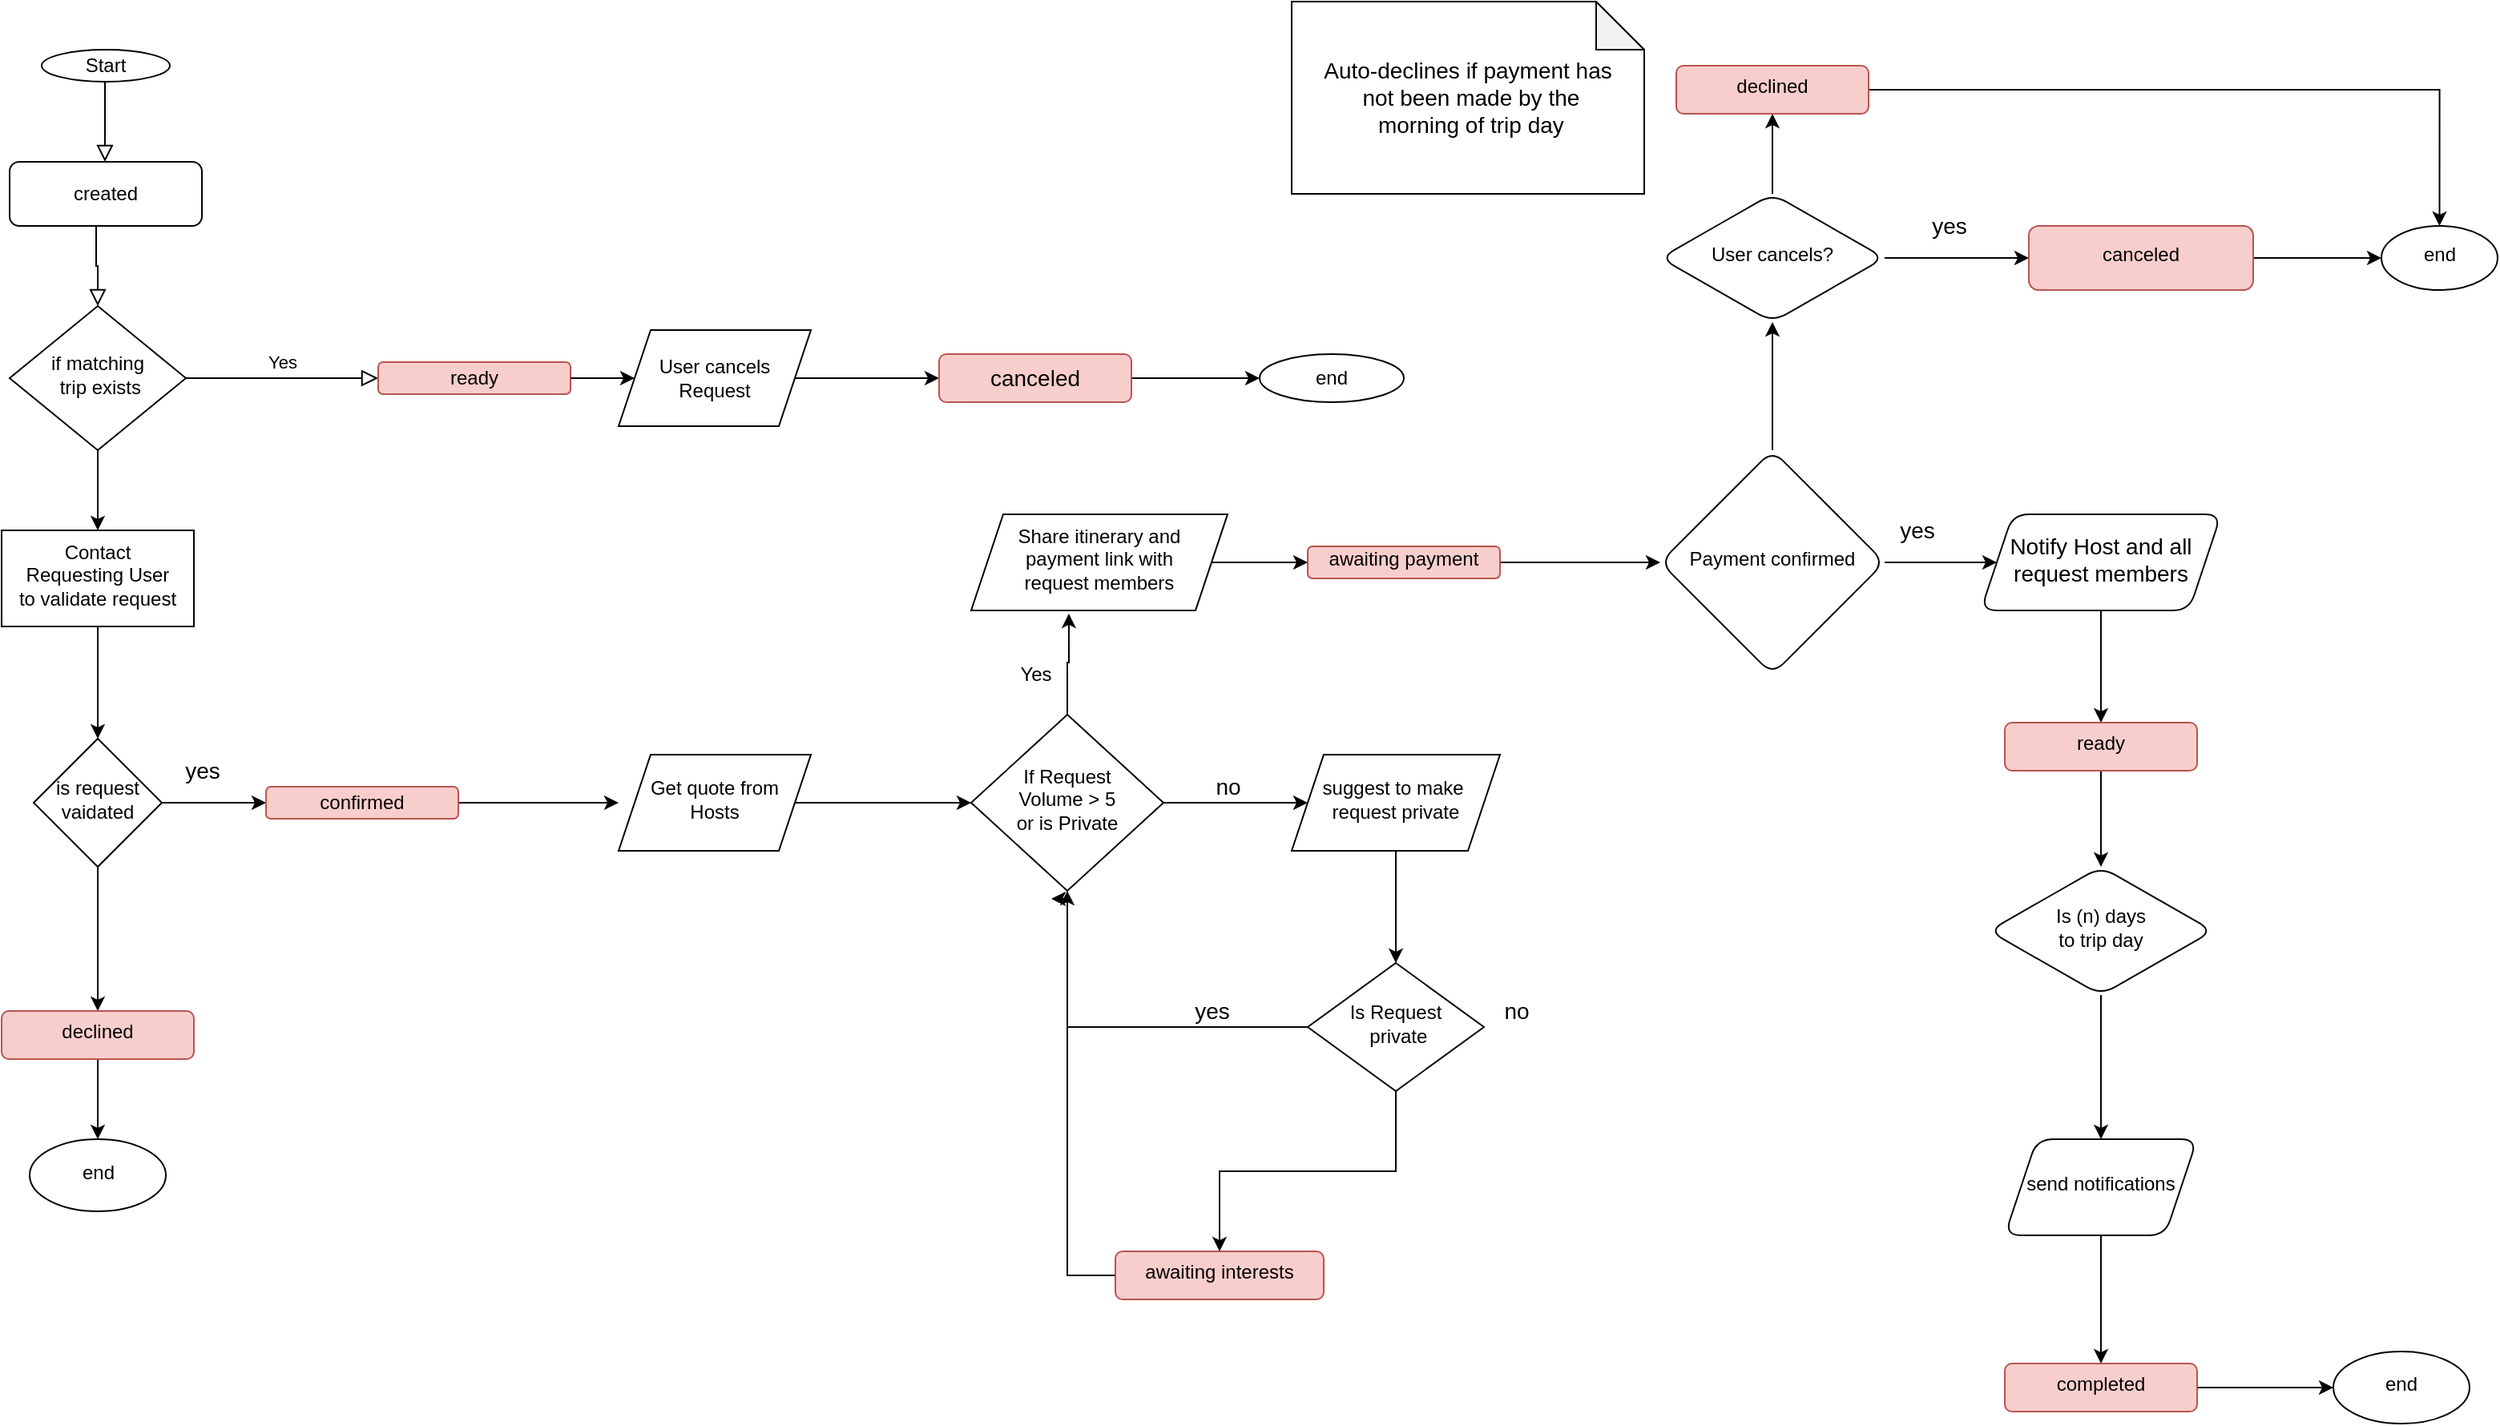 <mxfile version="20.3.0" type="github"><diagram id="C5RBs43oDa-KdzZeNtuy" name="Page-1"><mxGraphModel dx="2262" dy="2633" grid="1" gridSize="10" guides="1" tooltips="1" connect="1" arrows="1" fold="1" page="1" pageScale="1" pageWidth="827" pageHeight="1169" math="0" shadow="0"><root><mxCell id="WIyWlLk6GJQsqaUBKTNV-0"/><mxCell id="WIyWlLk6GJQsqaUBKTNV-1" parent="WIyWlLk6GJQsqaUBKTNV-0"/><mxCell id="WIyWlLk6GJQsqaUBKTNV-2" value="" style="rounded=0;html=1;jettySize=auto;orthogonalLoop=1;fontSize=11;endArrow=block;endFill=0;endSize=8;strokeWidth=1;shadow=0;labelBackgroundColor=none;edgeStyle=orthogonalEdgeStyle;entryX=0.5;entryY=0;entryDx=0;entryDy=0;exitX=0.45;exitY=0.975;exitDx=0;exitDy=0;exitPerimeter=0;" parent="WIyWlLk6GJQsqaUBKTNV-1" source="WIyWlLk6GJQsqaUBKTNV-3" target="WIyWlLk6GJQsqaUBKTNV-6" edge="1"><mxGeometry relative="1" as="geometry"/></mxCell><mxCell id="WIyWlLk6GJQsqaUBKTNV-3" value="created" style="rounded=1;whiteSpace=wrap;html=1;fontSize=12;glass=0;strokeWidth=1;shadow=0;" parent="WIyWlLk6GJQsqaUBKTNV-1" vertex="1"><mxGeometry x="390" y="-920" width="120" height="40" as="geometry"/></mxCell><mxCell id="WIyWlLk6GJQsqaUBKTNV-5" value="Yes" style="edgeStyle=orthogonalEdgeStyle;rounded=0;html=1;jettySize=auto;orthogonalLoop=1;fontSize=11;endArrow=block;endFill=0;endSize=8;strokeWidth=1;shadow=0;labelBackgroundColor=none;" parent="WIyWlLk6GJQsqaUBKTNV-1" source="WIyWlLk6GJQsqaUBKTNV-6" target="WIyWlLk6GJQsqaUBKTNV-7" edge="1"><mxGeometry y="10" relative="1" as="geometry"><mxPoint as="offset"/></mxGeometry></mxCell><mxCell id="RHvp4mBdb9PRoRTA0MD8-8" value="" style="edgeStyle=orthogonalEdgeStyle;rounded=0;orthogonalLoop=1;jettySize=auto;html=1;" parent="WIyWlLk6GJQsqaUBKTNV-1" source="WIyWlLk6GJQsqaUBKTNV-6" target="RHvp4mBdb9PRoRTA0MD8-7" edge="1"><mxGeometry relative="1" as="geometry"/></mxCell><mxCell id="WIyWlLk6GJQsqaUBKTNV-6" value="if matching&lt;br&gt;&amp;nbsp;trip exists" style="rhombus;whiteSpace=wrap;html=1;shadow=0;fontFamily=Helvetica;fontSize=12;align=center;strokeWidth=1;spacing=6;spacingTop=-4;" parent="WIyWlLk6GJQsqaUBKTNV-1" vertex="1"><mxGeometry x="390" y="-830" width="110" height="90" as="geometry"/></mxCell><mxCell id="WIyWlLk6GJQsqaUBKTNV-7" value="ready" style="rounded=1;whiteSpace=wrap;html=1;fontSize=12;glass=0;strokeWidth=1;shadow=0;fillColor=#f8cecc;strokeColor=#b85450;" parent="WIyWlLk6GJQsqaUBKTNV-1" vertex="1"><mxGeometry x="620" y="-795" width="120" height="20" as="geometry"/></mxCell><mxCell id="RHvp4mBdb9PRoRTA0MD8-0" value="Start" style="ellipse;whiteSpace=wrap;html=1;" parent="WIyWlLk6GJQsqaUBKTNV-1" vertex="1"><mxGeometry x="410" y="-990" width="80" height="20" as="geometry"/></mxCell><mxCell id="RHvp4mBdb9PRoRTA0MD8-1" value="" style="rounded=0;html=1;jettySize=auto;orthogonalLoop=1;fontSize=11;endArrow=block;endFill=0;endSize=8;strokeWidth=1;shadow=0;labelBackgroundColor=none;edgeStyle=orthogonalEdgeStyle;" parent="WIyWlLk6GJQsqaUBKTNV-1" edge="1"><mxGeometry relative="1" as="geometry"><mxPoint x="449.5" y="-970" as="sourcePoint"/><mxPoint x="449.5" y="-920" as="targetPoint"/></mxGeometry></mxCell><mxCell id="RHvp4mBdb9PRoRTA0MD8-73" value="" style="edgeStyle=orthogonalEdgeStyle;rounded=0;orthogonalLoop=1;jettySize=auto;html=1;fontSize=14;" parent="WIyWlLk6GJQsqaUBKTNV-1" source="RHvp4mBdb9PRoRTA0MD8-4" target="RHvp4mBdb9PRoRTA0MD8-72" edge="1"><mxGeometry relative="1" as="geometry"/></mxCell><mxCell id="RHvp4mBdb9PRoRTA0MD8-4" value="User cancels&lt;br&gt;Request" style="shape=parallelogram;perimeter=parallelogramPerimeter;whiteSpace=wrap;html=1;fixedSize=1;" parent="WIyWlLk6GJQsqaUBKTNV-1" vertex="1"><mxGeometry x="770" y="-815" width="120" height="60" as="geometry"/></mxCell><mxCell id="RHvp4mBdb9PRoRTA0MD8-5" value="" style="endArrow=classic;html=1;rounded=0;entryX=0;entryY=0.5;entryDx=0;entryDy=0;" parent="WIyWlLk6GJQsqaUBKTNV-1" source="WIyWlLk6GJQsqaUBKTNV-7" target="RHvp4mBdb9PRoRTA0MD8-4" edge="1"><mxGeometry width="50" height="50" relative="1" as="geometry"><mxPoint x="740" y="-735" as="sourcePoint"/><mxPoint x="810.711" y="-785" as="targetPoint"/></mxGeometry></mxCell><mxCell id="RHvp4mBdb9PRoRTA0MD8-10" value="" style="edgeStyle=orthogonalEdgeStyle;rounded=0;orthogonalLoop=1;jettySize=auto;html=1;" parent="WIyWlLk6GJQsqaUBKTNV-1" source="RHvp4mBdb9PRoRTA0MD8-7" target="RHvp4mBdb9PRoRTA0MD8-9" edge="1"><mxGeometry relative="1" as="geometry"/></mxCell><mxCell id="RHvp4mBdb9PRoRTA0MD8-7" value="Contact &lt;br&gt;Requesting User&lt;br&gt;to validate request" style="whiteSpace=wrap;html=1;shadow=0;strokeWidth=1;spacing=6;spacingTop=-4;" parent="WIyWlLk6GJQsqaUBKTNV-1" vertex="1"><mxGeometry x="385" y="-690" width="120" height="60" as="geometry"/></mxCell><mxCell id="RHvp4mBdb9PRoRTA0MD8-15" style="edgeStyle=orthogonalEdgeStyle;rounded=0;orthogonalLoop=1;jettySize=auto;html=1;entryX=0;entryY=0.5;entryDx=0;entryDy=0;" parent="WIyWlLk6GJQsqaUBKTNV-1" source="RHvp4mBdb9PRoRTA0MD8-9" target="RHvp4mBdb9PRoRTA0MD8-14" edge="1"><mxGeometry relative="1" as="geometry"><mxPoint x="520" y="-520" as="targetPoint"/></mxGeometry></mxCell><mxCell id="RHvp4mBdb9PRoRTA0MD8-67" value="" style="edgeStyle=orthogonalEdgeStyle;rounded=0;orthogonalLoop=1;jettySize=auto;html=1;fontSize=14;" parent="WIyWlLk6GJQsqaUBKTNV-1" source="RHvp4mBdb9PRoRTA0MD8-9" target="RHvp4mBdb9PRoRTA0MD8-66" edge="1"><mxGeometry relative="1" as="geometry"/></mxCell><mxCell id="RHvp4mBdb9PRoRTA0MD8-9" value="is request vaidated" style="rhombus;whiteSpace=wrap;html=1;shadow=0;strokeWidth=1;spacing=6;spacingTop=-4;" parent="WIyWlLk6GJQsqaUBKTNV-1" vertex="1"><mxGeometry x="405" y="-560" width="80" height="80" as="geometry"/></mxCell><mxCell id="RHvp4mBdb9PRoRTA0MD8-18" value="" style="edgeStyle=orthogonalEdgeStyle;rounded=0;orthogonalLoop=1;jettySize=auto;html=1;" parent="WIyWlLk6GJQsqaUBKTNV-1" source="RHvp4mBdb9PRoRTA0MD8-12" target="RHvp4mBdb9PRoRTA0MD8-17" edge="1"><mxGeometry relative="1" as="geometry"/></mxCell><mxCell id="RHvp4mBdb9PRoRTA0MD8-12" value="Get quote from Hosts" style="shape=parallelogram;perimeter=parallelogramPerimeter;whiteSpace=wrap;html=1;fixedSize=1;shadow=0;strokeWidth=1;spacing=6;spacingTop=-4;" parent="WIyWlLk6GJQsqaUBKTNV-1" vertex="1"><mxGeometry x="770" y="-550" width="120" height="60" as="geometry"/></mxCell><mxCell id="RHvp4mBdb9PRoRTA0MD8-16" style="edgeStyle=orthogonalEdgeStyle;rounded=0;orthogonalLoop=1;jettySize=auto;html=1;" parent="WIyWlLk6GJQsqaUBKTNV-1" source="RHvp4mBdb9PRoRTA0MD8-14" edge="1"><mxGeometry relative="1" as="geometry"><mxPoint x="770" y="-520" as="targetPoint"/></mxGeometry></mxCell><mxCell id="RHvp4mBdb9PRoRTA0MD8-14" value="confirmed" style="rounded=1;whiteSpace=wrap;html=1;fillColor=#f8cecc;strokeColor=#b85450;" parent="WIyWlLk6GJQsqaUBKTNV-1" vertex="1"><mxGeometry x="550" y="-530" width="120" height="20" as="geometry"/></mxCell><mxCell id="RHvp4mBdb9PRoRTA0MD8-22" value="" style="edgeStyle=orthogonalEdgeStyle;rounded=0;orthogonalLoop=1;jettySize=auto;html=1;entryX=0.381;entryY=1.033;entryDx=0;entryDy=0;entryPerimeter=0;" parent="WIyWlLk6GJQsqaUBKTNV-1" source="RHvp4mBdb9PRoRTA0MD8-17" target="RHvp4mBdb9PRoRTA0MD8-21" edge="1"><mxGeometry relative="1" as="geometry"><mxPoint x="1050" y="-620" as="targetPoint"/></mxGeometry></mxCell><mxCell id="RHvp4mBdb9PRoRTA0MD8-38" value="" style="edgeStyle=orthogonalEdgeStyle;rounded=0;orthogonalLoop=1;jettySize=auto;html=1;fontSize=14;" parent="WIyWlLk6GJQsqaUBKTNV-1" source="RHvp4mBdb9PRoRTA0MD8-17" target="RHvp4mBdb9PRoRTA0MD8-37" edge="1"><mxGeometry relative="1" as="geometry"/></mxCell><mxCell id="RHvp4mBdb9PRoRTA0MD8-17" value="If Request &lt;br&gt;Volume &amp;gt; 5&lt;br&gt;or is Private" style="rhombus;whiteSpace=wrap;html=1;shadow=0;strokeWidth=1;spacing=6;spacingTop=-4;" parent="WIyWlLk6GJQsqaUBKTNV-1" vertex="1"><mxGeometry x="990" y="-575" width="120" height="110" as="geometry"/></mxCell><mxCell id="RHvp4mBdb9PRoRTA0MD8-30" value="" style="edgeStyle=orthogonalEdgeStyle;rounded=0;orthogonalLoop=1;jettySize=auto;html=1;" parent="WIyWlLk6GJQsqaUBKTNV-1" source="RHvp4mBdb9PRoRTA0MD8-19" target="RHvp4mBdb9PRoRTA0MD8-29" edge="1"><mxGeometry relative="1" as="geometry"/></mxCell><mxCell id="RHvp4mBdb9PRoRTA0MD8-19" value="awaiting payment" style="rounded=1;whiteSpace=wrap;html=1;shadow=0;strokeWidth=1;spacing=6;spacingTop=-4;fillColor=#f8cecc;strokeColor=#b85450;" parent="WIyWlLk6GJQsqaUBKTNV-1" vertex="1"><mxGeometry x="1200" y="-680" width="120" height="20" as="geometry"/></mxCell><mxCell id="RHvp4mBdb9PRoRTA0MD8-23" value="" style="edgeStyle=orthogonalEdgeStyle;rounded=0;orthogonalLoop=1;jettySize=auto;html=1;" parent="WIyWlLk6GJQsqaUBKTNV-1" source="RHvp4mBdb9PRoRTA0MD8-21" target="RHvp4mBdb9PRoRTA0MD8-19" edge="1"><mxGeometry relative="1" as="geometry"/></mxCell><mxCell id="RHvp4mBdb9PRoRTA0MD8-21" value="Share itinerary and&lt;br&gt;payment link with &lt;br&gt;request members" style="shape=parallelogram;perimeter=parallelogramPerimeter;whiteSpace=wrap;html=1;fixedSize=1;shadow=0;strokeWidth=1;spacing=6;spacingTop=-4;" parent="WIyWlLk6GJQsqaUBKTNV-1" vertex="1"><mxGeometry x="990" y="-700" width="160" height="60" as="geometry"/></mxCell><mxCell id="RHvp4mBdb9PRoRTA0MD8-24" value="Yes" style="text;html=1;align=center;verticalAlign=middle;resizable=0;points=[];autosize=1;strokeColor=none;fillColor=none;" parent="WIyWlLk6GJQsqaUBKTNV-1" vertex="1"><mxGeometry x="1010" y="-615" width="40" height="30" as="geometry"/></mxCell><mxCell id="RHvp4mBdb9PRoRTA0MD8-48" style="edgeStyle=orthogonalEdgeStyle;rounded=0;orthogonalLoop=1;jettySize=auto;html=1;fontSize=14;" parent="WIyWlLk6GJQsqaUBKTNV-1" source="RHvp4mBdb9PRoRTA0MD8-26" edge="1"><mxGeometry relative="1" as="geometry"><mxPoint x="1040" y="-460" as="targetPoint"/><Array as="points"><mxPoint x="1050" y="-225"/><mxPoint x="1050" y="-460"/></Array></mxGeometry></mxCell><mxCell id="RHvp4mBdb9PRoRTA0MD8-26" value="awaiting interests" style="rounded=1;whiteSpace=wrap;html=1;shadow=0;strokeWidth=1;spacing=6;spacingTop=-4;fillColor=#f8cecc;strokeColor=#b85450;" parent="WIyWlLk6GJQsqaUBKTNV-1" vertex="1"><mxGeometry x="1080" y="-240" width="130" height="30" as="geometry"/></mxCell><mxCell id="RHvp4mBdb9PRoRTA0MD8-32" value="" style="edgeStyle=orthogonalEdgeStyle;rounded=0;orthogonalLoop=1;jettySize=auto;html=1;" parent="WIyWlLk6GJQsqaUBKTNV-1" source="RHvp4mBdb9PRoRTA0MD8-29" target="RHvp4mBdb9PRoRTA0MD8-31" edge="1"><mxGeometry relative="1" as="geometry"/></mxCell><mxCell id="RHvp4mBdb9PRoRTA0MD8-77" value="" style="edgeStyle=orthogonalEdgeStyle;rounded=0;orthogonalLoop=1;jettySize=auto;html=1;fontSize=14;" parent="WIyWlLk6GJQsqaUBKTNV-1" source="RHvp4mBdb9PRoRTA0MD8-29" target="RHvp4mBdb9PRoRTA0MD8-76" edge="1"><mxGeometry relative="1" as="geometry"/></mxCell><mxCell id="RHvp4mBdb9PRoRTA0MD8-29" value="Payment confirmed" style="rhombus;whiteSpace=wrap;html=1;rounded=1;shadow=0;strokeWidth=1;spacing=6;spacingTop=-4;" parent="WIyWlLk6GJQsqaUBKTNV-1" vertex="1"><mxGeometry x="1420" y="-740" width="140" height="140" as="geometry"/></mxCell><mxCell id="RHvp4mBdb9PRoRTA0MD8-34" value="" style="edgeStyle=orthogonalEdgeStyle;rounded=0;orthogonalLoop=1;jettySize=auto;html=1;fontSize=14;" parent="WIyWlLk6GJQsqaUBKTNV-1" source="RHvp4mBdb9PRoRTA0MD8-31" target="RHvp4mBdb9PRoRTA0MD8-33" edge="1"><mxGeometry relative="1" as="geometry"/></mxCell><mxCell id="RHvp4mBdb9PRoRTA0MD8-31" value="&lt;font style=&quot;font-size: 14px;&quot;&gt;Notify Host and all request members&lt;/font&gt;" style="shape=parallelogram;perimeter=parallelogramPerimeter;whiteSpace=wrap;html=1;fixedSize=1;rounded=1;shadow=0;strokeWidth=1;spacing=6;spacingTop=-4;" parent="WIyWlLk6GJQsqaUBKTNV-1" vertex="1"><mxGeometry x="1620" y="-700" width="150" height="60" as="geometry"/></mxCell><mxCell id="RHvp4mBdb9PRoRTA0MD8-55" value="" style="edgeStyle=orthogonalEdgeStyle;rounded=0;orthogonalLoop=1;jettySize=auto;html=1;fontSize=14;" parent="WIyWlLk6GJQsqaUBKTNV-1" source="RHvp4mBdb9PRoRTA0MD8-33" target="RHvp4mBdb9PRoRTA0MD8-54" edge="1"><mxGeometry relative="1" as="geometry"/></mxCell><mxCell id="RHvp4mBdb9PRoRTA0MD8-33" value="ready" style="rounded=1;whiteSpace=wrap;html=1;shadow=0;strokeWidth=1;spacing=6;spacingTop=-4;fillColor=#f8cecc;strokeColor=#b85450;" parent="WIyWlLk6GJQsqaUBKTNV-1" vertex="1"><mxGeometry x="1635" y="-570" width="120" height="30" as="geometry"/></mxCell><mxCell id="RHvp4mBdb9PRoRTA0MD8-40" value="" style="edgeStyle=orthogonalEdgeStyle;rounded=0;orthogonalLoop=1;jettySize=auto;html=1;fontSize=14;" parent="WIyWlLk6GJQsqaUBKTNV-1" source="RHvp4mBdb9PRoRTA0MD8-37" target="RHvp4mBdb9PRoRTA0MD8-39" edge="1"><mxGeometry relative="1" as="geometry"/></mxCell><mxCell id="RHvp4mBdb9PRoRTA0MD8-37" value="suggest to make&amp;nbsp;&lt;br&gt;request private" style="shape=parallelogram;perimeter=parallelogramPerimeter;whiteSpace=wrap;html=1;fixedSize=1;shadow=0;strokeWidth=1;spacing=6;spacingTop=-4;" parent="WIyWlLk6GJQsqaUBKTNV-1" vertex="1"><mxGeometry x="1190" y="-550" width="130" height="60" as="geometry"/></mxCell><mxCell id="RHvp4mBdb9PRoRTA0MD8-42" style="edgeStyle=orthogonalEdgeStyle;rounded=0;orthogonalLoop=1;jettySize=auto;html=1;entryX=0.5;entryY=1;entryDx=0;entryDy=0;fontSize=14;" parent="WIyWlLk6GJQsqaUBKTNV-1" source="RHvp4mBdb9PRoRTA0MD8-39" target="RHvp4mBdb9PRoRTA0MD8-17" edge="1"><mxGeometry relative="1" as="geometry"/></mxCell><mxCell id="RHvp4mBdb9PRoRTA0MD8-46" value="" style="edgeStyle=orthogonalEdgeStyle;rounded=0;orthogonalLoop=1;jettySize=auto;html=1;fontSize=14;" parent="WIyWlLk6GJQsqaUBKTNV-1" source="RHvp4mBdb9PRoRTA0MD8-39" target="RHvp4mBdb9PRoRTA0MD8-26" edge="1"><mxGeometry relative="1" as="geometry"/></mxCell><mxCell id="RHvp4mBdb9PRoRTA0MD8-39" value="Is Request&lt;br&gt;&amp;nbsp;private" style="rhombus;whiteSpace=wrap;html=1;shadow=0;strokeWidth=1;spacing=6;spacingTop=-4;" parent="WIyWlLk6GJQsqaUBKTNV-1" vertex="1"><mxGeometry x="1200" y="-420" width="110" height="80" as="geometry"/></mxCell><mxCell id="RHvp4mBdb9PRoRTA0MD8-44" value="yes" style="text;html=1;align=center;verticalAlign=middle;resizable=0;points=[];autosize=1;strokeColor=none;fillColor=none;fontSize=14;" parent="WIyWlLk6GJQsqaUBKTNV-1" vertex="1"><mxGeometry x="1115" y="-405" width="50" height="30" as="geometry"/></mxCell><mxCell id="RHvp4mBdb9PRoRTA0MD8-45" value="no" style="text;html=1;align=center;verticalAlign=middle;resizable=0;points=[];autosize=1;strokeColor=none;fillColor=none;fontSize=14;" parent="WIyWlLk6GJQsqaUBKTNV-1" vertex="1"><mxGeometry x="1130" y="-545" width="40" height="30" as="geometry"/></mxCell><mxCell id="RHvp4mBdb9PRoRTA0MD8-47" value="no" style="text;html=1;align=center;verticalAlign=middle;resizable=0;points=[];autosize=1;strokeColor=none;fillColor=none;fontSize=14;" parent="WIyWlLk6GJQsqaUBKTNV-1" vertex="1"><mxGeometry x="1310" y="-405" width="40" height="30" as="geometry"/></mxCell><mxCell id="RHvp4mBdb9PRoRTA0MD8-51" value="yes" style="text;html=1;align=center;verticalAlign=middle;resizable=0;points=[];autosize=1;strokeColor=none;fillColor=none;fontSize=14;" parent="WIyWlLk6GJQsqaUBKTNV-1" vertex="1"><mxGeometry x="1555" y="-705" width="50" height="30" as="geometry"/></mxCell><mxCell id="RHvp4mBdb9PRoRTA0MD8-52" value="end" style="ellipse;whiteSpace=wrap;html=1;rounded=1;shadow=0;strokeWidth=1;spacing=6;spacingTop=-4;" parent="WIyWlLk6GJQsqaUBKTNV-1" vertex="1"><mxGeometry x="1870" y="-880" width="72.5" height="40" as="geometry"/></mxCell><mxCell id="RHvp4mBdb9PRoRTA0MD8-57" value="" style="edgeStyle=orthogonalEdgeStyle;rounded=0;orthogonalLoop=1;jettySize=auto;html=1;fontSize=14;" parent="WIyWlLk6GJQsqaUBKTNV-1" source="RHvp4mBdb9PRoRTA0MD8-54" target="RHvp4mBdb9PRoRTA0MD8-56" edge="1"><mxGeometry relative="1" as="geometry"/></mxCell><mxCell id="RHvp4mBdb9PRoRTA0MD8-54" value="Is (n) days &lt;br&gt;to trip day" style="rhombus;whiteSpace=wrap;html=1;rounded=1;shadow=0;strokeWidth=1;spacing=6;spacingTop=-4;" parent="WIyWlLk6GJQsqaUBKTNV-1" vertex="1"><mxGeometry x="1625" y="-480" width="140" height="80" as="geometry"/></mxCell><mxCell id="RHvp4mBdb9PRoRTA0MD8-62" value="" style="edgeStyle=orthogonalEdgeStyle;rounded=0;orthogonalLoop=1;jettySize=auto;html=1;fontSize=14;" parent="WIyWlLk6GJQsqaUBKTNV-1" source="RHvp4mBdb9PRoRTA0MD8-56" target="RHvp4mBdb9PRoRTA0MD8-61" edge="1"><mxGeometry relative="1" as="geometry"/></mxCell><mxCell id="RHvp4mBdb9PRoRTA0MD8-56" value="send notifications" style="shape=parallelogram;perimeter=parallelogramPerimeter;whiteSpace=wrap;html=1;fixedSize=1;rounded=1;shadow=0;strokeWidth=1;spacing=6;spacingTop=-4;" parent="WIyWlLk6GJQsqaUBKTNV-1" vertex="1"><mxGeometry x="1635" y="-310" width="120" height="60" as="geometry"/></mxCell><mxCell id="RHvp4mBdb9PRoRTA0MD8-64" value="" style="edgeStyle=orthogonalEdgeStyle;rounded=0;orthogonalLoop=1;jettySize=auto;html=1;fontSize=14;" parent="WIyWlLk6GJQsqaUBKTNV-1" source="RHvp4mBdb9PRoRTA0MD8-61" target="RHvp4mBdb9PRoRTA0MD8-63" edge="1"><mxGeometry relative="1" as="geometry"/></mxCell><mxCell id="RHvp4mBdb9PRoRTA0MD8-61" value="completed" style="whiteSpace=wrap;html=1;rounded=1;shadow=0;strokeWidth=1;spacing=6;spacingTop=-4;fillColor=#f8cecc;strokeColor=#b85450;" parent="WIyWlLk6GJQsqaUBKTNV-1" vertex="1"><mxGeometry x="1635" y="-170" width="120" height="30" as="geometry"/></mxCell><mxCell id="RHvp4mBdb9PRoRTA0MD8-63" value="end" style="ellipse;whiteSpace=wrap;html=1;rounded=1;shadow=0;strokeWidth=1;spacing=6;spacingTop=-4;" parent="WIyWlLk6GJQsqaUBKTNV-1" vertex="1"><mxGeometry x="1840" y="-177.5" width="85" height="45" as="geometry"/></mxCell><mxCell id="RHvp4mBdb9PRoRTA0MD8-65" value="yes" style="text;html=1;align=center;verticalAlign=middle;resizable=0;points=[];autosize=1;strokeColor=none;fillColor=none;fontSize=14;" parent="WIyWlLk6GJQsqaUBKTNV-1" vertex="1"><mxGeometry x="485" y="-555" width="50" height="30" as="geometry"/></mxCell><mxCell id="RHvp4mBdb9PRoRTA0MD8-71" value="" style="edgeStyle=orthogonalEdgeStyle;rounded=0;orthogonalLoop=1;jettySize=auto;html=1;fontSize=14;" parent="WIyWlLk6GJQsqaUBKTNV-1" source="RHvp4mBdb9PRoRTA0MD8-66" target="RHvp4mBdb9PRoRTA0MD8-70" edge="1"><mxGeometry relative="1" as="geometry"/></mxCell><mxCell id="RHvp4mBdb9PRoRTA0MD8-66" value="declined" style="rounded=1;whiteSpace=wrap;html=1;shadow=0;strokeWidth=1;spacing=6;spacingTop=-4;fillColor=#f8cecc;strokeColor=#b85450;" parent="WIyWlLk6GJQsqaUBKTNV-1" vertex="1"><mxGeometry x="385" y="-390" width="120" height="30" as="geometry"/></mxCell><mxCell id="RHvp4mBdb9PRoRTA0MD8-70" value="end" style="ellipse;whiteSpace=wrap;html=1;rounded=1;shadow=0;strokeWidth=1;spacing=6;spacingTop=-4;" parent="WIyWlLk6GJQsqaUBKTNV-1" vertex="1"><mxGeometry x="402.5" y="-310" width="85" height="45" as="geometry"/></mxCell><mxCell id="RHvp4mBdb9PRoRTA0MD8-75" value="" style="edgeStyle=orthogonalEdgeStyle;rounded=0;orthogonalLoop=1;jettySize=auto;html=1;fontSize=14;" parent="WIyWlLk6GJQsqaUBKTNV-1" source="RHvp4mBdb9PRoRTA0MD8-72" target="RHvp4mBdb9PRoRTA0MD8-74" edge="1"><mxGeometry relative="1" as="geometry"/></mxCell><mxCell id="RHvp4mBdb9PRoRTA0MD8-72" value="&lt;font style=&quot;font-size: 14px;&quot;&gt;canceled&lt;/font&gt;" style="rounded=1;whiteSpace=wrap;html=1;fillColor=#f8cecc;strokeColor=#b85450;" parent="WIyWlLk6GJQsqaUBKTNV-1" vertex="1"><mxGeometry x="970" y="-800" width="120" height="30" as="geometry"/></mxCell><mxCell id="RHvp4mBdb9PRoRTA0MD8-74" value="end" style="ellipse;whiteSpace=wrap;html=1;rounded=1;" parent="WIyWlLk6GJQsqaUBKTNV-1" vertex="1"><mxGeometry x="1170" y="-800" width="90" height="30" as="geometry"/></mxCell><mxCell id="RHvp4mBdb9PRoRTA0MD8-79" value="" style="edgeStyle=orthogonalEdgeStyle;rounded=0;orthogonalLoop=1;jettySize=auto;html=1;fontSize=14;" parent="WIyWlLk6GJQsqaUBKTNV-1" source="RHvp4mBdb9PRoRTA0MD8-76" target="RHvp4mBdb9PRoRTA0MD8-78" edge="1"><mxGeometry relative="1" as="geometry"/></mxCell><mxCell id="RHvp4mBdb9PRoRTA0MD8-85" value="" style="edgeStyle=orthogonalEdgeStyle;rounded=0;orthogonalLoop=1;jettySize=auto;html=1;fontSize=14;" parent="WIyWlLk6GJQsqaUBKTNV-1" source="RHvp4mBdb9PRoRTA0MD8-76" edge="1"><mxGeometry relative="1" as="geometry"><mxPoint x="1490" y="-950" as="targetPoint"/></mxGeometry></mxCell><mxCell id="RHvp4mBdb9PRoRTA0MD8-76" value="User cancels?" style="rhombus;whiteSpace=wrap;html=1;rounded=1;shadow=0;strokeWidth=1;spacing=6;spacingTop=-4;" parent="WIyWlLk6GJQsqaUBKTNV-1" vertex="1"><mxGeometry x="1420" y="-900" width="140" height="80" as="geometry"/></mxCell><mxCell id="RHvp4mBdb9PRoRTA0MD8-82" value="" style="edgeStyle=orthogonalEdgeStyle;rounded=0;orthogonalLoop=1;jettySize=auto;html=1;fontSize=14;" parent="WIyWlLk6GJQsqaUBKTNV-1" source="RHvp4mBdb9PRoRTA0MD8-78" target="RHvp4mBdb9PRoRTA0MD8-52" edge="1"><mxGeometry relative="1" as="geometry"/></mxCell><mxCell id="RHvp4mBdb9PRoRTA0MD8-78" value="canceled" style="whiteSpace=wrap;html=1;rounded=1;shadow=0;strokeWidth=1;spacing=6;spacingTop=-4;fillColor=#f8cecc;strokeColor=#b85450;" parent="WIyWlLk6GJQsqaUBKTNV-1" vertex="1"><mxGeometry x="1650" y="-880" width="140" height="40" as="geometry"/></mxCell><mxCell id="RHvp4mBdb9PRoRTA0MD8-83" value="yes" style="text;html=1;align=center;verticalAlign=middle;resizable=0;points=[];autosize=1;strokeColor=none;fillColor=none;fontSize=14;" parent="WIyWlLk6GJQsqaUBKTNV-1" vertex="1"><mxGeometry x="1575" y="-895" width="50" height="30" as="geometry"/></mxCell><mxCell id="RHvp4mBdb9PRoRTA0MD8-88" style="edgeStyle=orthogonalEdgeStyle;rounded=0;orthogonalLoop=1;jettySize=auto;html=1;entryX=0.5;entryY=0;entryDx=0;entryDy=0;fontSize=14;" parent="WIyWlLk6GJQsqaUBKTNV-1" source="RHvp4mBdb9PRoRTA0MD8-84" target="RHvp4mBdb9PRoRTA0MD8-52" edge="1"><mxGeometry relative="1" as="geometry"/></mxCell><mxCell id="RHvp4mBdb9PRoRTA0MD8-84" value="declined" style="whiteSpace=wrap;html=1;rounded=1;shadow=0;strokeWidth=1;spacing=6;spacingTop=-4;fillColor=#f8cecc;strokeColor=#b85450;" parent="WIyWlLk6GJQsqaUBKTNV-1" vertex="1"><mxGeometry x="1430" y="-980" width="120" height="30" as="geometry"/></mxCell><mxCell id="RHvp4mBdb9PRoRTA0MD8-89" value="Auto-declines if payment has&lt;br&gt;&amp;nbsp;not been made by the&lt;br&gt;&amp;nbsp;morning of trip day" style="shape=note;whiteSpace=wrap;html=1;backgroundOutline=1;darkOpacity=0.05;fontSize=14;" parent="WIyWlLk6GJQsqaUBKTNV-1" vertex="1"><mxGeometry x="1190" y="-1020" width="220" height="120" as="geometry"/></mxCell></root></mxGraphModel></diagram></mxfile>